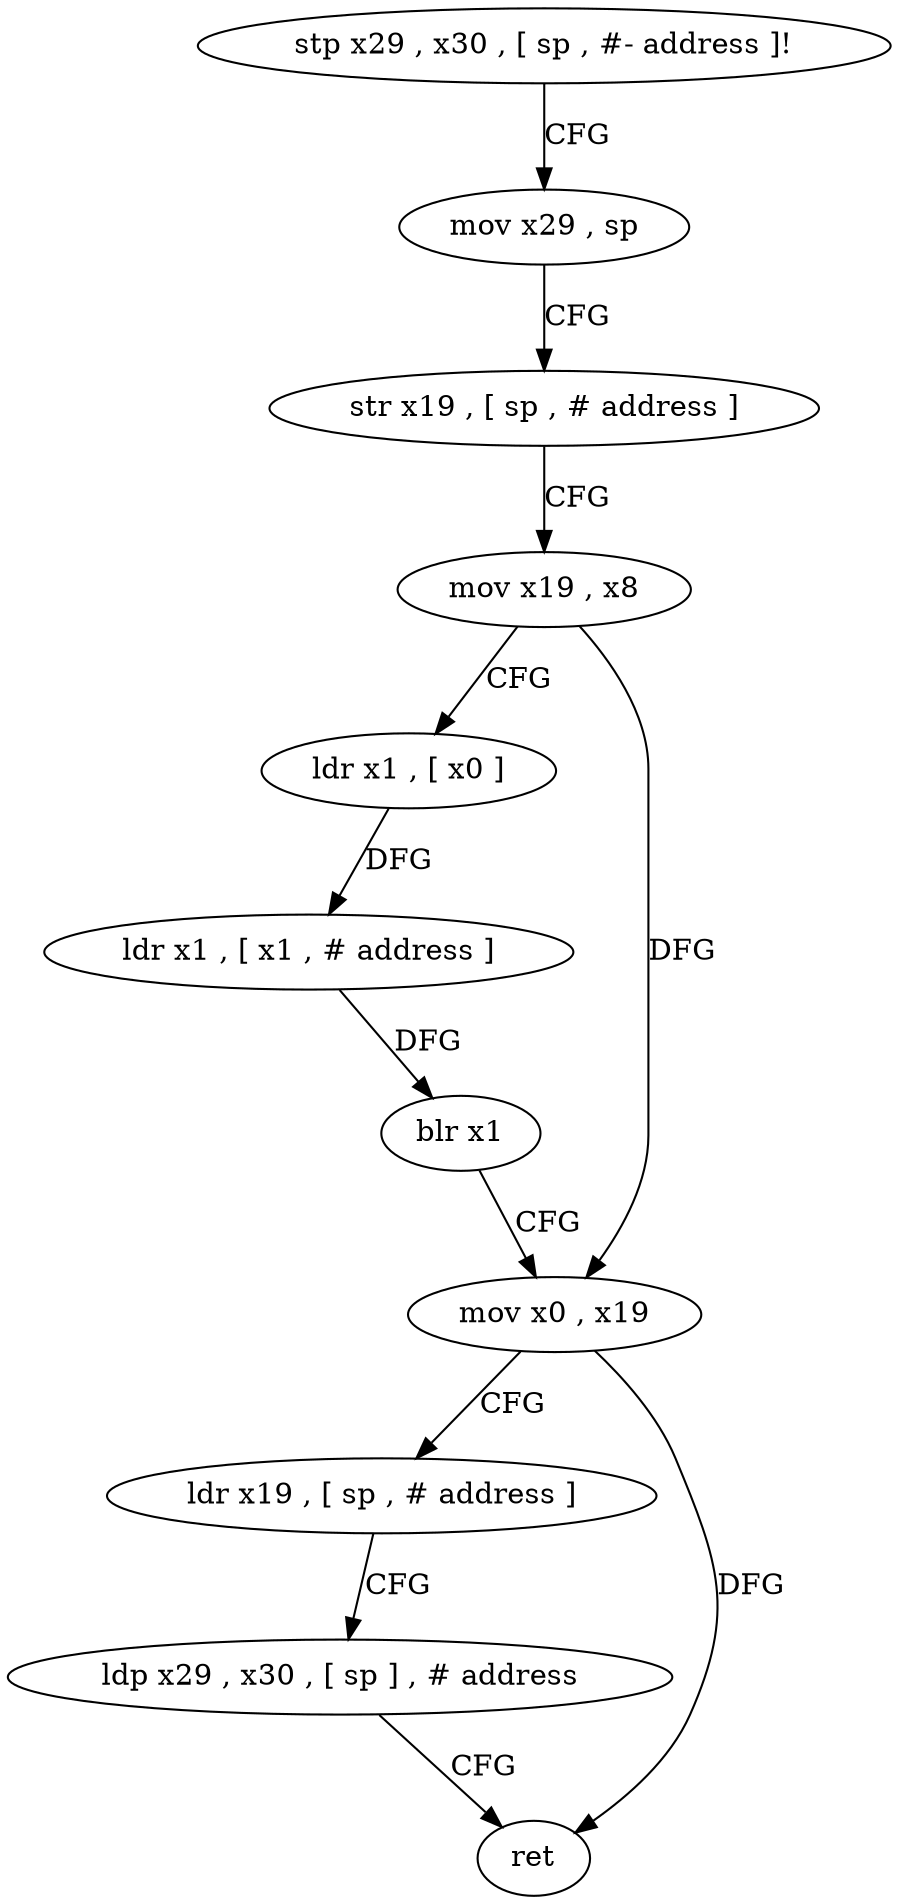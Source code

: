 digraph "func" {
"179368" [label = "stp x29 , x30 , [ sp , #- address ]!" ]
"179372" [label = "mov x29 , sp" ]
"179376" [label = "str x19 , [ sp , # address ]" ]
"179380" [label = "mov x19 , x8" ]
"179384" [label = "ldr x1 , [ x0 ]" ]
"179388" [label = "ldr x1 , [ x1 , # address ]" ]
"179392" [label = "blr x1" ]
"179396" [label = "mov x0 , x19" ]
"179400" [label = "ldr x19 , [ sp , # address ]" ]
"179404" [label = "ldp x29 , x30 , [ sp ] , # address" ]
"179408" [label = "ret" ]
"179368" -> "179372" [ label = "CFG" ]
"179372" -> "179376" [ label = "CFG" ]
"179376" -> "179380" [ label = "CFG" ]
"179380" -> "179384" [ label = "CFG" ]
"179380" -> "179396" [ label = "DFG" ]
"179384" -> "179388" [ label = "DFG" ]
"179388" -> "179392" [ label = "DFG" ]
"179392" -> "179396" [ label = "CFG" ]
"179396" -> "179400" [ label = "CFG" ]
"179396" -> "179408" [ label = "DFG" ]
"179400" -> "179404" [ label = "CFG" ]
"179404" -> "179408" [ label = "CFG" ]
}
